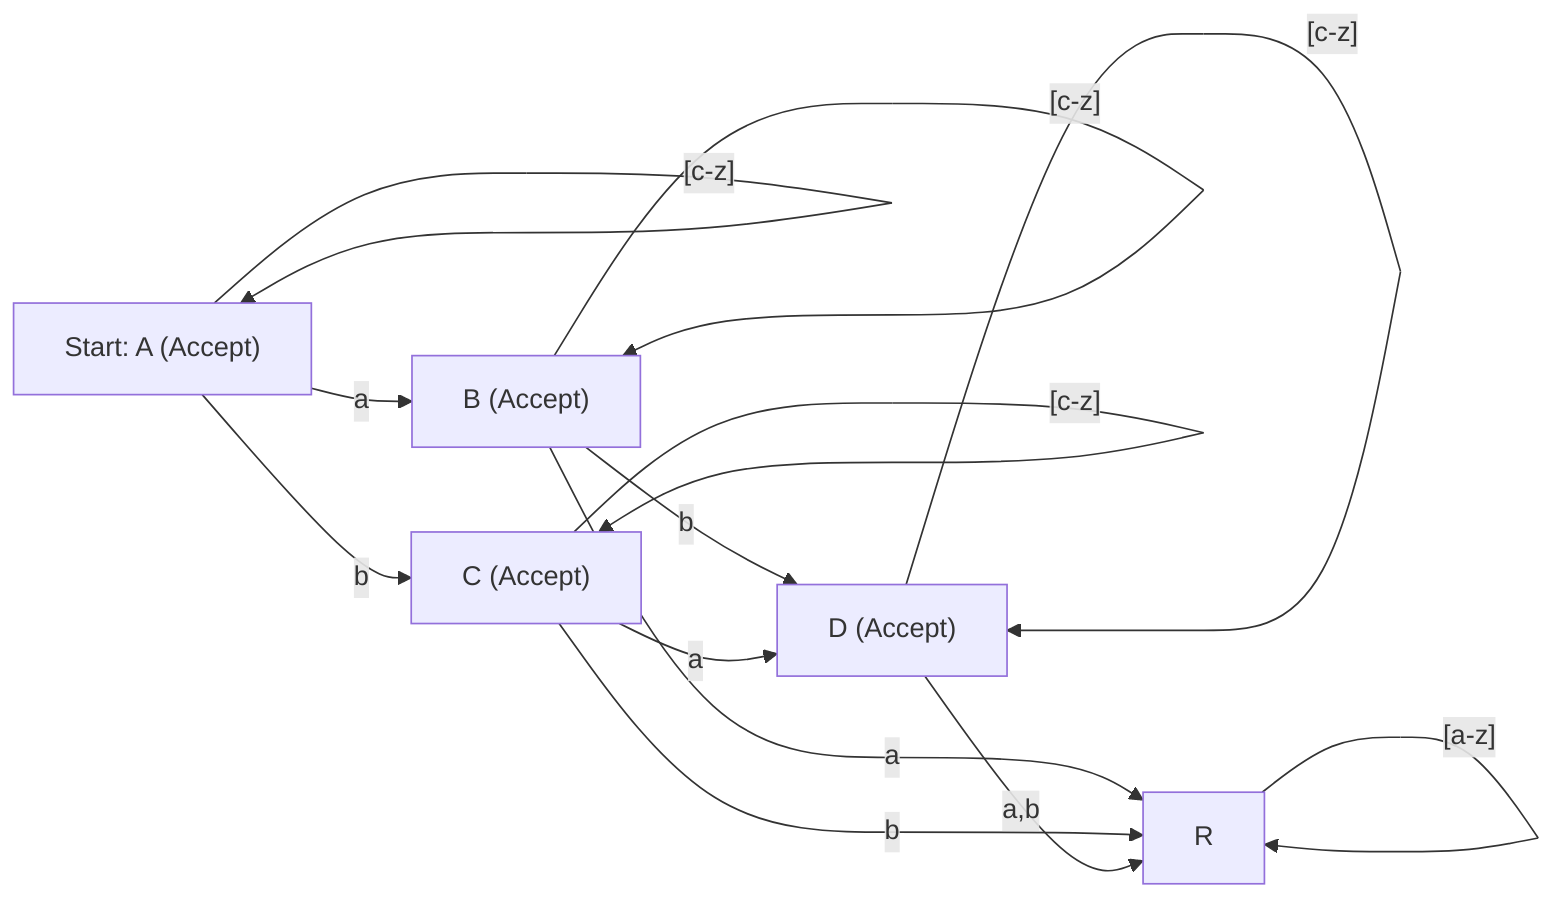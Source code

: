 graph LR
  A["Start: A (Accept)"] -->|"[c-z]"| A
  A -->|a| B["B (Accept)"]
  A -->|b| C["C (Accept)"]
  B -->|a| R
  B -->|b| D["D (Accept)"]
  B -->|"[c-z]"| B
  C -->|a| D
  C -->|b| R
  C -->|"[c-z]"| C
  D -->|a,b| R
  D -->|"[c-z]"| D
  R -->|"[a-z]"| R